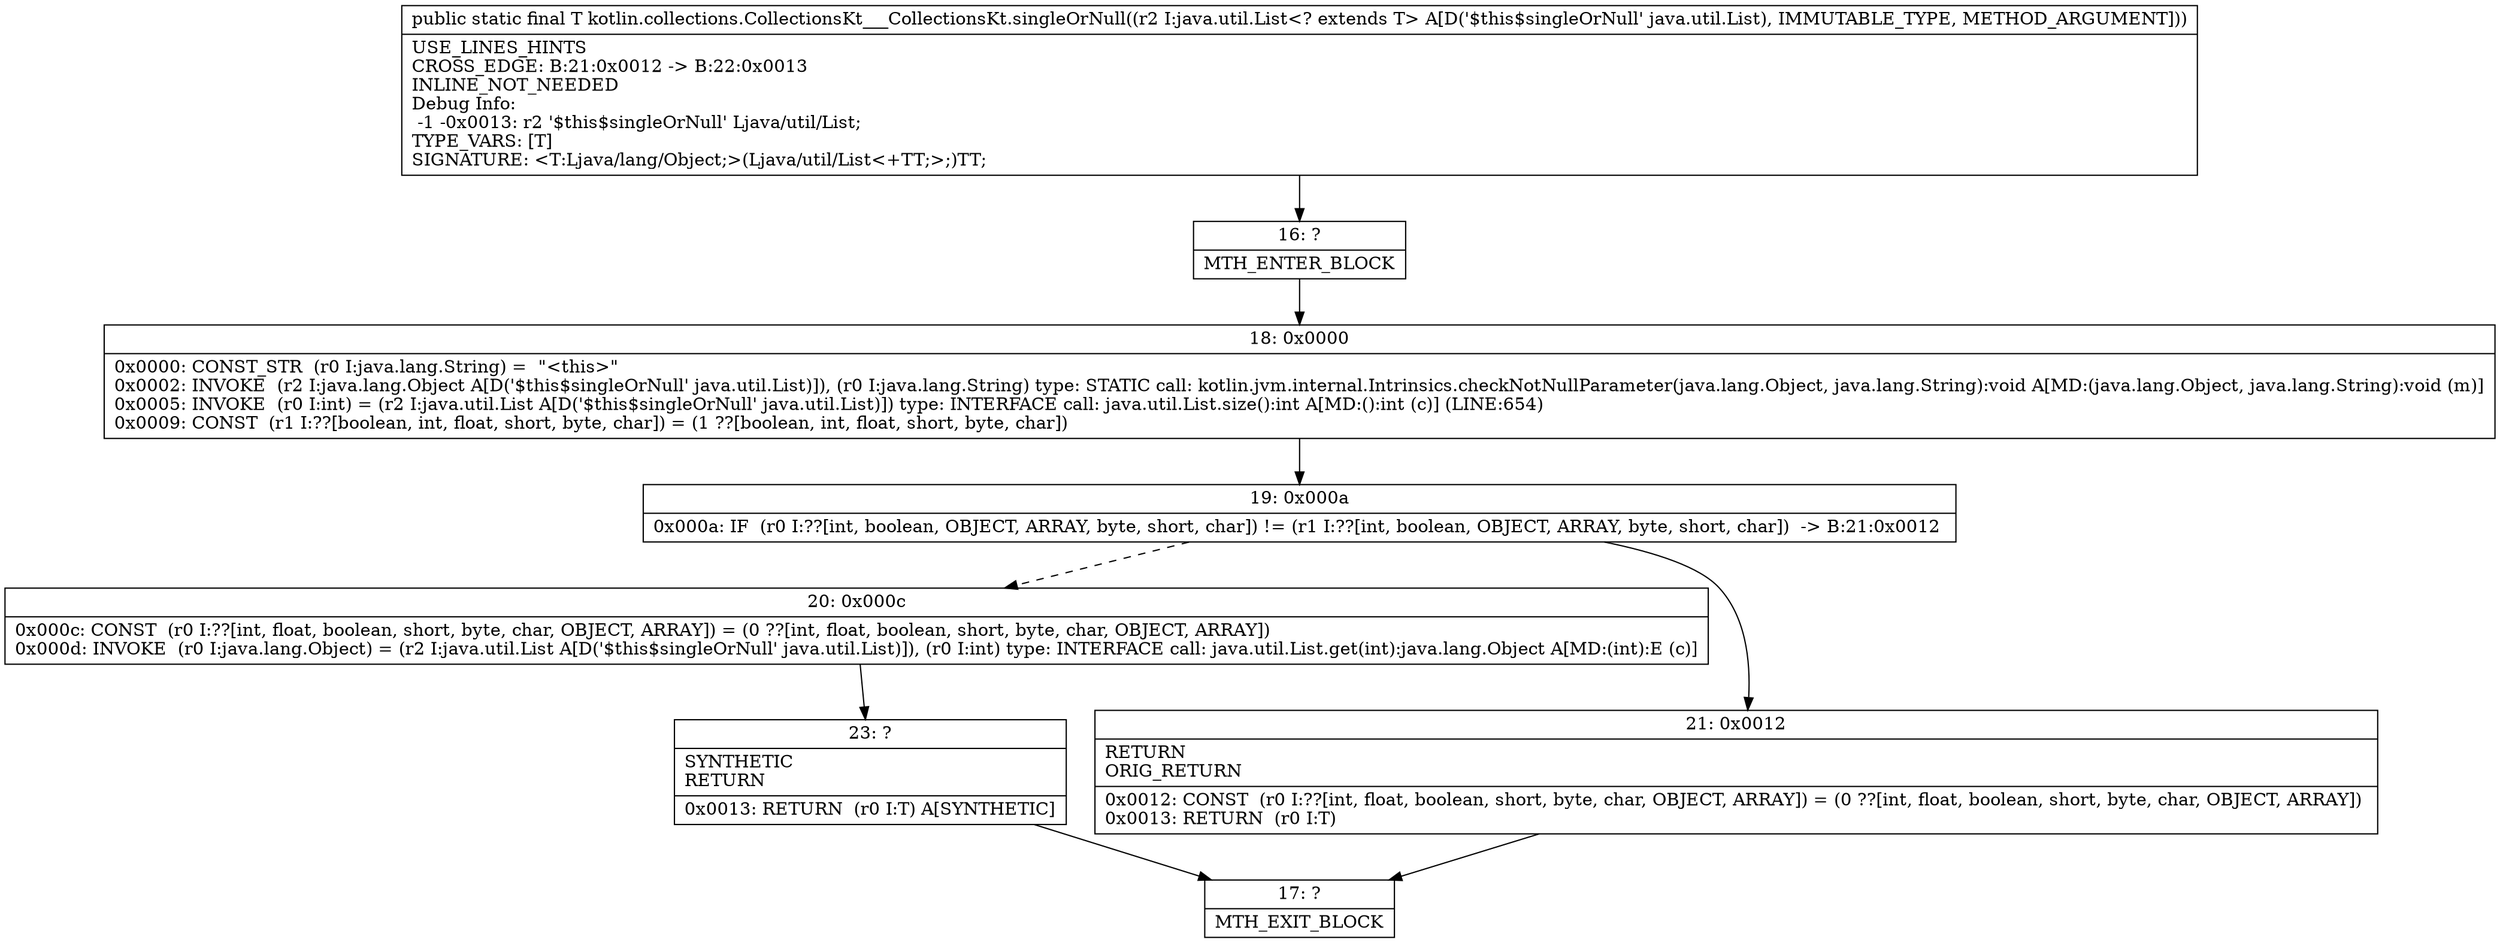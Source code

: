 digraph "CFG forkotlin.collections.CollectionsKt___CollectionsKt.singleOrNull(Ljava\/util\/List;)Ljava\/lang\/Object;" {
Node_16 [shape=record,label="{16\:\ ?|MTH_ENTER_BLOCK\l}"];
Node_18 [shape=record,label="{18\:\ 0x0000|0x0000: CONST_STR  (r0 I:java.lang.String) =  \"\<this\>\" \l0x0002: INVOKE  (r2 I:java.lang.Object A[D('$this$singleOrNull' java.util.List)]), (r0 I:java.lang.String) type: STATIC call: kotlin.jvm.internal.Intrinsics.checkNotNullParameter(java.lang.Object, java.lang.String):void A[MD:(java.lang.Object, java.lang.String):void (m)]\l0x0005: INVOKE  (r0 I:int) = (r2 I:java.util.List A[D('$this$singleOrNull' java.util.List)]) type: INTERFACE call: java.util.List.size():int A[MD:():int (c)] (LINE:654)\l0x0009: CONST  (r1 I:??[boolean, int, float, short, byte, char]) = (1 ??[boolean, int, float, short, byte, char]) \l}"];
Node_19 [shape=record,label="{19\:\ 0x000a|0x000a: IF  (r0 I:??[int, boolean, OBJECT, ARRAY, byte, short, char]) != (r1 I:??[int, boolean, OBJECT, ARRAY, byte, short, char])  \-\> B:21:0x0012 \l}"];
Node_20 [shape=record,label="{20\:\ 0x000c|0x000c: CONST  (r0 I:??[int, float, boolean, short, byte, char, OBJECT, ARRAY]) = (0 ??[int, float, boolean, short, byte, char, OBJECT, ARRAY]) \l0x000d: INVOKE  (r0 I:java.lang.Object) = (r2 I:java.util.List A[D('$this$singleOrNull' java.util.List)]), (r0 I:int) type: INTERFACE call: java.util.List.get(int):java.lang.Object A[MD:(int):E (c)]\l}"];
Node_23 [shape=record,label="{23\:\ ?|SYNTHETIC\lRETURN\l|0x0013: RETURN  (r0 I:T) A[SYNTHETIC]\l}"];
Node_17 [shape=record,label="{17\:\ ?|MTH_EXIT_BLOCK\l}"];
Node_21 [shape=record,label="{21\:\ 0x0012|RETURN\lORIG_RETURN\l|0x0012: CONST  (r0 I:??[int, float, boolean, short, byte, char, OBJECT, ARRAY]) = (0 ??[int, float, boolean, short, byte, char, OBJECT, ARRAY]) \l0x0013: RETURN  (r0 I:T) \l}"];
MethodNode[shape=record,label="{public static final T kotlin.collections.CollectionsKt___CollectionsKt.singleOrNull((r2 I:java.util.List\<? extends T\> A[D('$this$singleOrNull' java.util.List), IMMUTABLE_TYPE, METHOD_ARGUMENT]))  | USE_LINES_HINTS\lCROSS_EDGE: B:21:0x0012 \-\> B:22:0x0013\lINLINE_NOT_NEEDED\lDebug Info:\l  \-1 \-0x0013: r2 '$this$singleOrNull' Ljava\/util\/List;\lTYPE_VARS: [T]\lSIGNATURE: \<T:Ljava\/lang\/Object;\>(Ljava\/util\/List\<+TT;\>;)TT;\l}"];
MethodNode -> Node_16;Node_16 -> Node_18;
Node_18 -> Node_19;
Node_19 -> Node_20[style=dashed];
Node_19 -> Node_21;
Node_20 -> Node_23;
Node_23 -> Node_17;
Node_21 -> Node_17;
}

